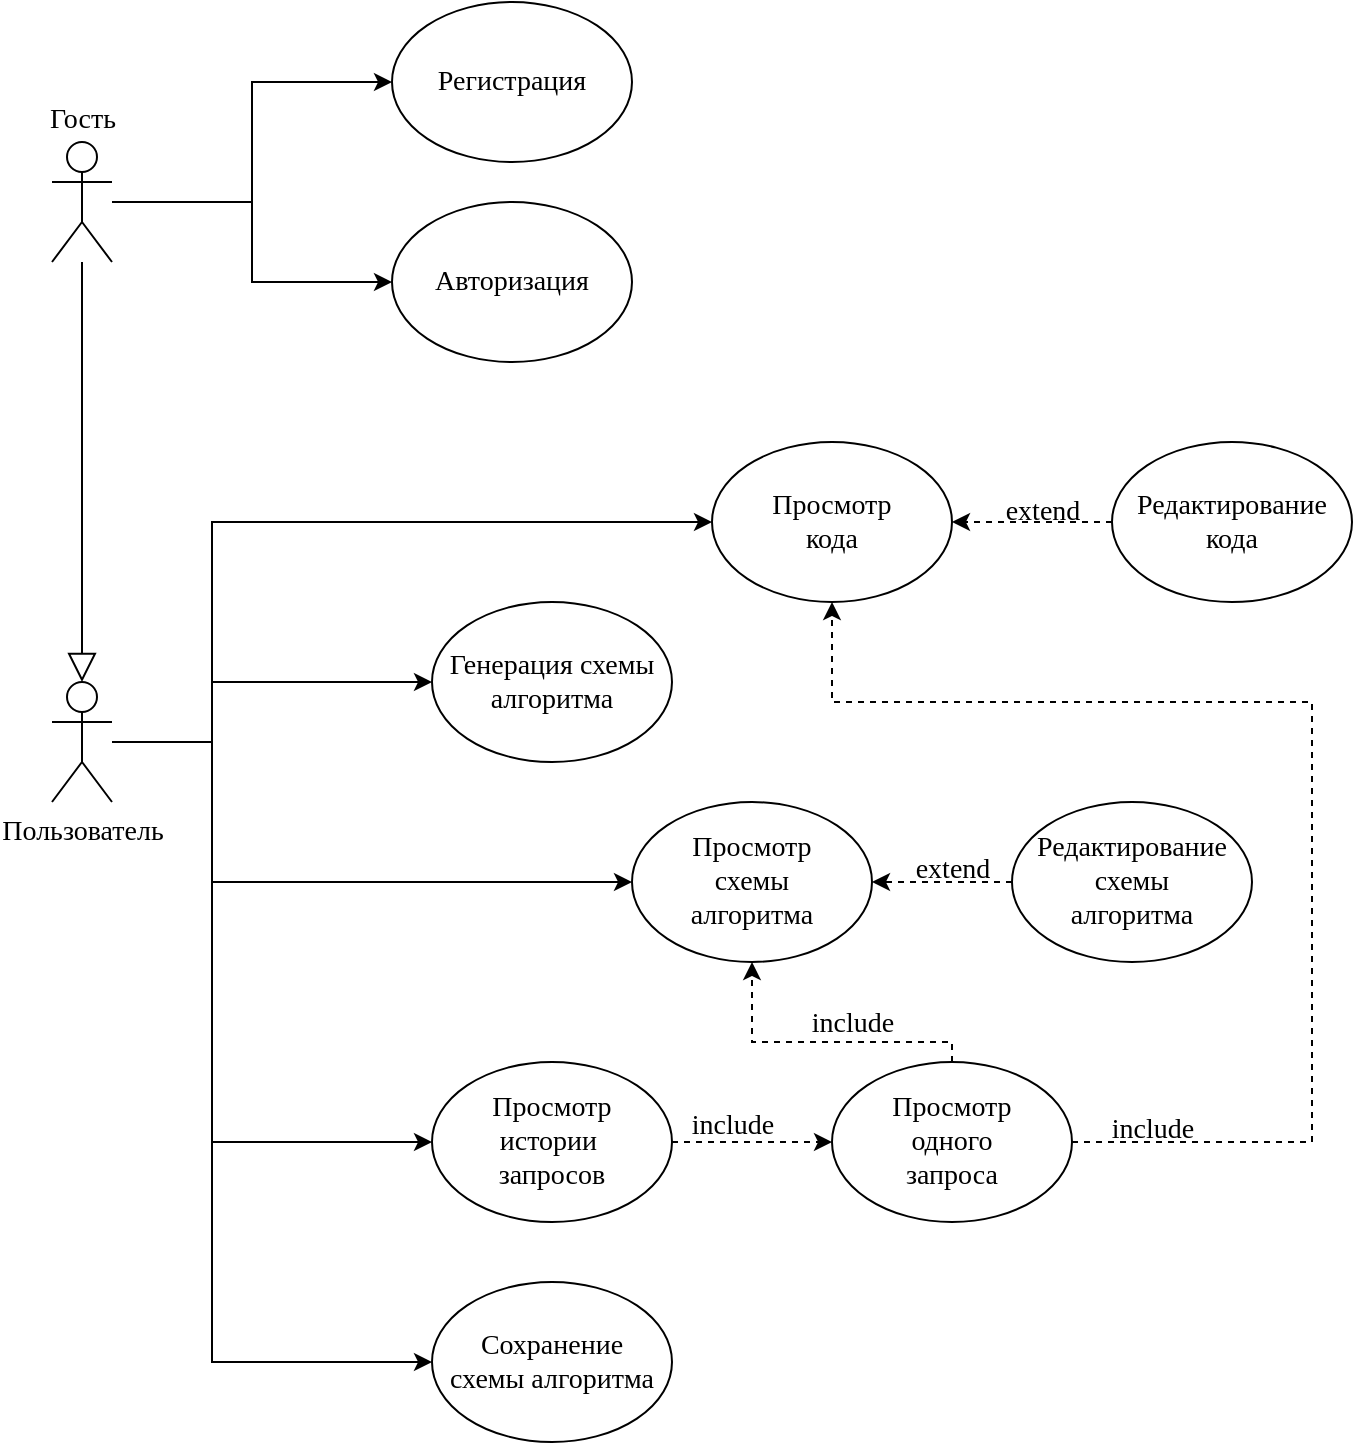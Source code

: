 <mxfile version="21.1.2" type="device">
  <diagram name="Page-1" id="vsEwiiUmI9-2qIYQ-51b">
    <mxGraphModel dx="1418" dy="820" grid="1" gridSize="10" guides="1" tooltips="1" connect="1" arrows="1" fold="1" page="1" pageScale="1" pageWidth="850" pageHeight="1100" math="0" shadow="0">
      <root>
        <mxCell id="0" />
        <mxCell id="1" parent="0" />
        <mxCell id="dskplcVK1G-kKEhIQfrB-16" style="edgeStyle=orthogonalEdgeStyle;rounded=0;orthogonalLoop=1;jettySize=auto;html=1;entryX=0;entryY=0.5;entryDx=0;entryDy=0;fontFamily=Times New Roman;fontSize=14;" parent="1" source="dskplcVK1G-kKEhIQfrB-1" target="dskplcVK1G-kKEhIQfrB-5" edge="1">
          <mxGeometry relative="1" as="geometry">
            <Array as="points">
              <mxPoint x="240" y="550" />
              <mxPoint x="240" y="440" />
            </Array>
          </mxGeometry>
        </mxCell>
        <mxCell id="dskplcVK1G-kKEhIQfrB-17" style="edgeStyle=orthogonalEdgeStyle;rounded=0;orthogonalLoop=1;jettySize=auto;html=1;fontFamily=Times New Roman;fontSize=14;" parent="1" source="dskplcVK1G-kKEhIQfrB-1" target="dskplcVK1G-kKEhIQfrB-9" edge="1">
          <mxGeometry relative="1" as="geometry">
            <Array as="points">
              <mxPoint x="240" y="550" />
              <mxPoint x="240" y="620" />
            </Array>
          </mxGeometry>
        </mxCell>
        <mxCell id="dskplcVK1G-kKEhIQfrB-18" style="edgeStyle=orthogonalEdgeStyle;rounded=0;orthogonalLoop=1;jettySize=auto;html=1;entryX=0;entryY=0.5;entryDx=0;entryDy=0;fontFamily=Times New Roman;fontSize=14;" parent="1" source="dskplcVK1G-kKEhIQfrB-1" target="dskplcVK1G-kKEhIQfrB-6" edge="1">
          <mxGeometry relative="1" as="geometry">
            <Array as="points">
              <mxPoint x="240" y="550" />
              <mxPoint x="240" y="520" />
            </Array>
          </mxGeometry>
        </mxCell>
        <mxCell id="dskplcVK1G-kKEhIQfrB-19" style="edgeStyle=orthogonalEdgeStyle;rounded=0;orthogonalLoop=1;jettySize=auto;html=1;entryX=0;entryY=0.5;entryDx=0;entryDy=0;fontFamily=Times New Roman;fontSize=14;" parent="1" source="dskplcVK1G-kKEhIQfrB-1" target="dskplcVK1G-kKEhIQfrB-7" edge="1">
          <mxGeometry relative="1" as="geometry">
            <Array as="points">
              <mxPoint x="240" y="550" />
              <mxPoint x="240" y="750" />
            </Array>
          </mxGeometry>
        </mxCell>
        <mxCell id="dskplcVK1G-kKEhIQfrB-32" style="edgeStyle=orthogonalEdgeStyle;rounded=0;orthogonalLoop=1;jettySize=auto;html=1;entryX=0;entryY=0.5;entryDx=0;entryDy=0;" parent="1" source="dskplcVK1G-kKEhIQfrB-1" target="dskplcVK1G-kKEhIQfrB-31" edge="1">
          <mxGeometry relative="1" as="geometry">
            <Array as="points">
              <mxPoint x="240" y="550" />
              <mxPoint x="240" y="860" />
            </Array>
          </mxGeometry>
        </mxCell>
        <mxCell id="dskplcVK1G-kKEhIQfrB-1" value="Пользователь" style="shape=umlActor;verticalLabelPosition=bottom;verticalAlign=top;html=1;outlineConnect=0;fontFamily=Times New Roman;fontSize=14;" parent="1" vertex="1">
          <mxGeometry x="160" y="520" width="30" height="60" as="geometry" />
        </mxCell>
        <mxCell id="dskplcVK1G-kKEhIQfrB-13" style="edgeStyle=orthogonalEdgeStyle;rounded=0;orthogonalLoop=1;jettySize=auto;html=1;entryX=0.5;entryY=0;entryDx=0;entryDy=0;entryPerimeter=0;endArrow=block;endFill=0;endSize=12;fontFamily=Times New Roman;fontSize=14;" parent="1" source="dskplcVK1G-kKEhIQfrB-2" target="dskplcVK1G-kKEhIQfrB-1" edge="1">
          <mxGeometry relative="1" as="geometry" />
        </mxCell>
        <mxCell id="dskplcVK1G-kKEhIQfrB-14" style="edgeStyle=orthogonalEdgeStyle;rounded=0;orthogonalLoop=1;jettySize=auto;html=1;fontFamily=Times New Roman;fontSize=14;" parent="1" source="dskplcVK1G-kKEhIQfrB-2" target="dskplcVK1G-kKEhIQfrB-3" edge="1">
          <mxGeometry relative="1" as="geometry" />
        </mxCell>
        <mxCell id="dskplcVK1G-kKEhIQfrB-15" style="edgeStyle=orthogonalEdgeStyle;rounded=0;orthogonalLoop=1;jettySize=auto;html=1;fontFamily=Times New Roman;fontSize=14;" parent="1" source="dskplcVK1G-kKEhIQfrB-2" target="dskplcVK1G-kKEhIQfrB-4" edge="1">
          <mxGeometry relative="1" as="geometry" />
        </mxCell>
        <mxCell id="dskplcVK1G-kKEhIQfrB-2" value="Гость" style="shape=umlActor;verticalLabelPosition=top;verticalAlign=bottom;html=1;outlineConnect=0;fontFamily=Times New Roman;fontSize=14;labelPosition=center;align=center;" parent="1" vertex="1">
          <mxGeometry x="160" y="250" width="30" height="60" as="geometry" />
        </mxCell>
        <mxCell id="dskplcVK1G-kKEhIQfrB-3" value="Регистрация" style="ellipse;whiteSpace=wrap;html=1;fontFamily=Times New Roman;fontSize=14;" parent="1" vertex="1">
          <mxGeometry x="330" y="180" width="120" height="80" as="geometry" />
        </mxCell>
        <mxCell id="dskplcVK1G-kKEhIQfrB-4" value="Авторизация" style="ellipse;whiteSpace=wrap;html=1;fontFamily=Times New Roman;fontSize=14;" parent="1" vertex="1">
          <mxGeometry x="330" y="280" width="120" height="80" as="geometry" />
        </mxCell>
        <mxCell id="dskplcVK1G-kKEhIQfrB-5" value="Просмотр&lt;br style=&quot;font-size: 14px;&quot;&gt;кода" style="ellipse;whiteSpace=wrap;html=1;fontFamily=Times New Roman;fontSize=14;" parent="1" vertex="1">
          <mxGeometry x="490" y="400" width="120" height="80" as="geometry" />
        </mxCell>
        <mxCell id="dskplcVK1G-kKEhIQfrB-6" value="Генерация схемы&lt;br style=&quot;font-size: 14px;&quot;&gt;алгоритма" style="ellipse;whiteSpace=wrap;html=1;fontFamily=Times New Roman;fontSize=14;" parent="1" vertex="1">
          <mxGeometry x="350" y="480" width="120" height="80" as="geometry" />
        </mxCell>
        <mxCell id="dskplcVK1G-kKEhIQfrB-20" style="edgeStyle=orthogonalEdgeStyle;rounded=0;orthogonalLoop=1;jettySize=auto;html=1;dashed=1;fontFamily=Times New Roman;fontSize=14;" parent="1" source="dskplcVK1G-kKEhIQfrB-7" target="dskplcVK1G-kKEhIQfrB-8" edge="1">
          <mxGeometry relative="1" as="geometry" />
        </mxCell>
        <mxCell id="dskplcVK1G-kKEhIQfrB-7" value="Просмотр&lt;br style=&quot;font-size: 14px;&quot;&gt;истории&amp;nbsp;&lt;br style=&quot;font-size: 14px;&quot;&gt;запросов" style="ellipse;whiteSpace=wrap;html=1;fontFamily=Times New Roman;fontSize=14;" parent="1" vertex="1">
          <mxGeometry x="350" y="710" width="120" height="80" as="geometry" />
        </mxCell>
        <mxCell id="dskplcVK1G-kKEhIQfrB-23" style="edgeStyle=orthogonalEdgeStyle;rounded=0;orthogonalLoop=1;jettySize=auto;html=1;dashed=1;fontFamily=Times New Roman;fontSize=14;entryX=0.5;entryY=1;entryDx=0;entryDy=0;exitX=0.5;exitY=0;exitDx=0;exitDy=0;" parent="1" source="dskplcVK1G-kKEhIQfrB-8" target="dskplcVK1G-kKEhIQfrB-9" edge="1">
          <mxGeometry relative="1" as="geometry">
            <Array as="points">
              <mxPoint x="550" y="700" />
              <mxPoint x="440" y="700" />
            </Array>
          </mxGeometry>
        </mxCell>
        <mxCell id="dskplcVK1G-kKEhIQfrB-24" style="edgeStyle=orthogonalEdgeStyle;rounded=0;orthogonalLoop=1;jettySize=auto;html=1;dashed=1;fontFamily=Times New Roman;fontSize=14;" parent="1" source="dskplcVK1G-kKEhIQfrB-8" target="dskplcVK1G-kKEhIQfrB-5" edge="1">
          <mxGeometry relative="1" as="geometry">
            <Array as="points">
              <mxPoint x="790" y="750" />
              <mxPoint x="790" y="530" />
              <mxPoint x="550" y="530" />
            </Array>
          </mxGeometry>
        </mxCell>
        <mxCell id="dskplcVK1G-kKEhIQfrB-8" value="Просмотр&lt;br style=&quot;font-size: 14px;&quot;&gt;одного&lt;br style=&quot;font-size: 14px;&quot;&gt;запроса" style="ellipse;whiteSpace=wrap;html=1;fontFamily=Times New Roman;fontSize=14;" parent="1" vertex="1">
          <mxGeometry x="550" y="710" width="120" height="80" as="geometry" />
        </mxCell>
        <mxCell id="dskplcVK1G-kKEhIQfrB-9" value="Просмотр&lt;br style=&quot;font-size: 14px;&quot;&gt;схемы&lt;br style=&quot;font-size: 14px;&quot;&gt;алгоритма" style="ellipse;whiteSpace=wrap;html=1;fontFamily=Times New Roman;fontSize=14;" parent="1" vertex="1">
          <mxGeometry x="450" y="580" width="120" height="80" as="geometry" />
        </mxCell>
        <mxCell id="dskplcVK1G-kKEhIQfrB-21" style="edgeStyle=orthogonalEdgeStyle;rounded=0;orthogonalLoop=1;jettySize=auto;html=1;fontFamily=Times New Roman;fontSize=14;dashed=1;" parent="1" source="dskplcVK1G-kKEhIQfrB-10" target="dskplcVK1G-kKEhIQfrB-5" edge="1">
          <mxGeometry relative="1" as="geometry" />
        </mxCell>
        <mxCell id="dskplcVK1G-kKEhIQfrB-10" value="Редактирование&lt;br style=&quot;font-size: 14px;&quot;&gt;кода" style="ellipse;whiteSpace=wrap;html=1;fontFamily=Times New Roman;fontSize=14;" parent="1" vertex="1">
          <mxGeometry x="690" y="400" width="120" height="80" as="geometry" />
        </mxCell>
        <mxCell id="dskplcVK1G-kKEhIQfrB-22" style="edgeStyle=orthogonalEdgeStyle;rounded=0;orthogonalLoop=1;jettySize=auto;html=1;fontFamily=Times New Roman;fontSize=14;dashed=1;" parent="1" source="dskplcVK1G-kKEhIQfrB-11" target="dskplcVK1G-kKEhIQfrB-9" edge="1">
          <mxGeometry relative="1" as="geometry" />
        </mxCell>
        <mxCell id="dskplcVK1G-kKEhIQfrB-11" value="Редактирование&lt;br style=&quot;font-size: 14px;&quot;&gt;схемы&lt;br style=&quot;font-size: 14px;&quot;&gt;алгоритма" style="ellipse;whiteSpace=wrap;html=1;fontFamily=Times New Roman;fontSize=14;" parent="1" vertex="1">
          <mxGeometry x="640" y="580" width="120" height="80" as="geometry" />
        </mxCell>
        <mxCell id="dskplcVK1G-kKEhIQfrB-25" value="include" style="text;html=1;align=center;verticalAlign=middle;resizable=0;points=[];autosize=1;strokeColor=none;fillColor=none;fontFamily=Times New Roman;fontSize=14;" parent="1" vertex="1">
          <mxGeometry x="530" y="676" width="60" height="30" as="geometry" />
        </mxCell>
        <mxCell id="dskplcVK1G-kKEhIQfrB-26" value="include" style="text;html=1;align=center;verticalAlign=middle;resizable=0;points=[];autosize=1;strokeColor=none;fillColor=none;fontFamily=Times New Roman;fontSize=14;" parent="1" vertex="1">
          <mxGeometry x="470" y="727" width="60" height="30" as="geometry" />
        </mxCell>
        <mxCell id="dskplcVK1G-kKEhIQfrB-27" value="include" style="text;html=1;align=center;verticalAlign=middle;resizable=0;points=[];autosize=1;strokeColor=none;fillColor=none;fontFamily=Times New Roman;fontSize=14;" parent="1" vertex="1">
          <mxGeometry x="680" y="729" width="60" height="30" as="geometry" />
        </mxCell>
        <mxCell id="dskplcVK1G-kKEhIQfrB-29" value="extend" style="text;html=1;align=center;verticalAlign=middle;resizable=0;points=[];autosize=1;strokeColor=none;fillColor=none;fontFamily=Times New Roman;fontSize=14;" parent="1" vertex="1">
          <mxGeometry x="580" y="599" width="60" height="30" as="geometry" />
        </mxCell>
        <mxCell id="dskplcVK1G-kKEhIQfrB-30" value="extend" style="text;html=1;align=center;verticalAlign=middle;resizable=0;points=[];autosize=1;strokeColor=none;fillColor=none;fontFamily=Times New Roman;fontSize=14;" parent="1" vertex="1">
          <mxGeometry x="625" y="420" width="60" height="30" as="geometry" />
        </mxCell>
        <mxCell id="dskplcVK1G-kKEhIQfrB-31" value="Сохранение&lt;br&gt;схемы алгоритма" style="ellipse;whiteSpace=wrap;html=1;fontFamily=Times New Roman;fontSize=14;" parent="1" vertex="1">
          <mxGeometry x="350" y="820" width="120" height="80" as="geometry" />
        </mxCell>
      </root>
    </mxGraphModel>
  </diagram>
</mxfile>
